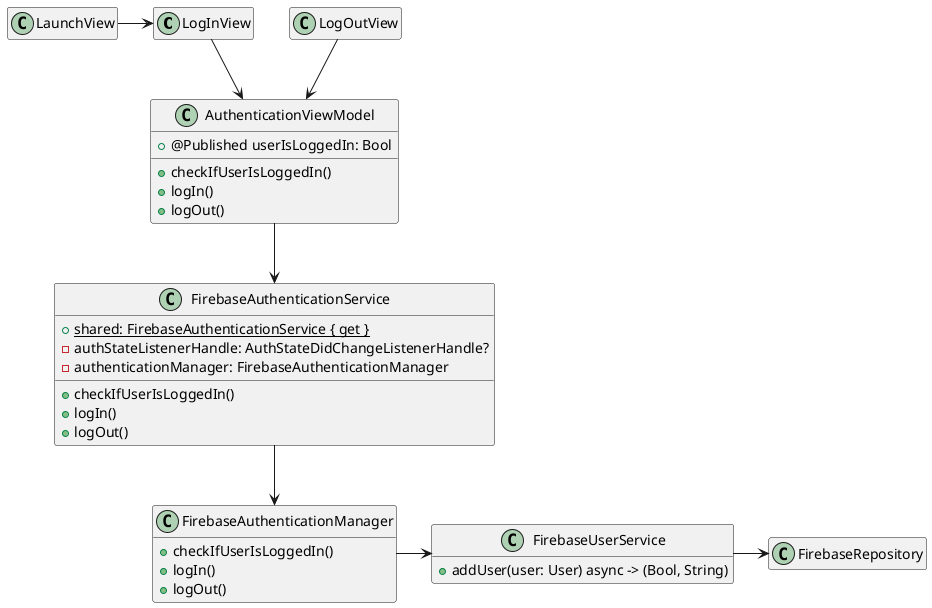 @startuml

hide empty members

class LogInView {
}

class LogOutView {
}

class LaunchView {
}

class AuthenticationViewModel {
    + @Published userIsLoggedIn: Bool

    + checkIfUserIsLoggedIn()
    + logIn()
    + logOut()
}

class FirebaseAuthenticationService {
    {static} + shared: FirebaseAuthenticationService { get }
    - authStateListenerHandle: AuthStateDidChangeListenerHandle?
    - authenticationManager: FirebaseAuthenticationManager

    + checkIfUserIsLoggedIn()
    + logIn()
    + logOut()
}

class FirebaseAuthenticationManager {
   + checkIfUserIsLoggedIn()
   + logIn()
   + logOut()
}

class FirebaseUserService {
    + addUser(user: User) async -> (Bool, String)
}

class FirebaseRepository

LaunchView -> LogInView

LogInView --> AuthenticationViewModel
LogOutView --> AuthenticationViewModel

AuthenticationViewModel --> FirebaseAuthenticationService

FirebaseAuthenticationService --> FirebaseAuthenticationManager

FirebaseAuthenticationManager -> FirebaseUserService
FirebaseUserService -> FirebaseRepository

@enduml
